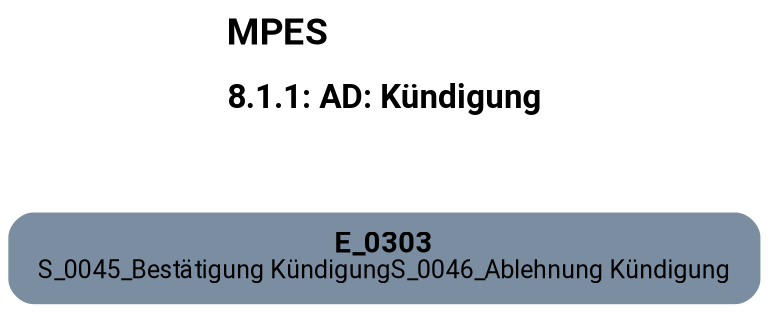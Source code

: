 digraph D {
    labelloc="t";
    label=<<B><FONT POINT-SIZE="18">MPES</FONT></B><BR align="left"/><BR/><B><FONT POINT-SIZE="16">8.1.1: AD: Kündigung</FONT></B><BR align="left"/><BR/><BR/><BR/>>;
    ratio="compress";
    concentrate=true;
    pack=true;
    rankdir=TB;
    packmode="array";
    size="20,20";
    "Empty" [margin="0.2,0.12", shape=box, style="filled,rounded", penwidth=0.0, fillcolor="#7a8da1", label=<<B>E_0303</B><BR align="center"/><FONT point-size="12">S_0045_Bestätigung Kündigung
S_0046_Ablehnung Kündigung</FONT><BR align="center"/>>, fontname="Roboto, sans-serif"];


    bgcolor="transparent";
fontname="Roboto, sans-serif";
}
